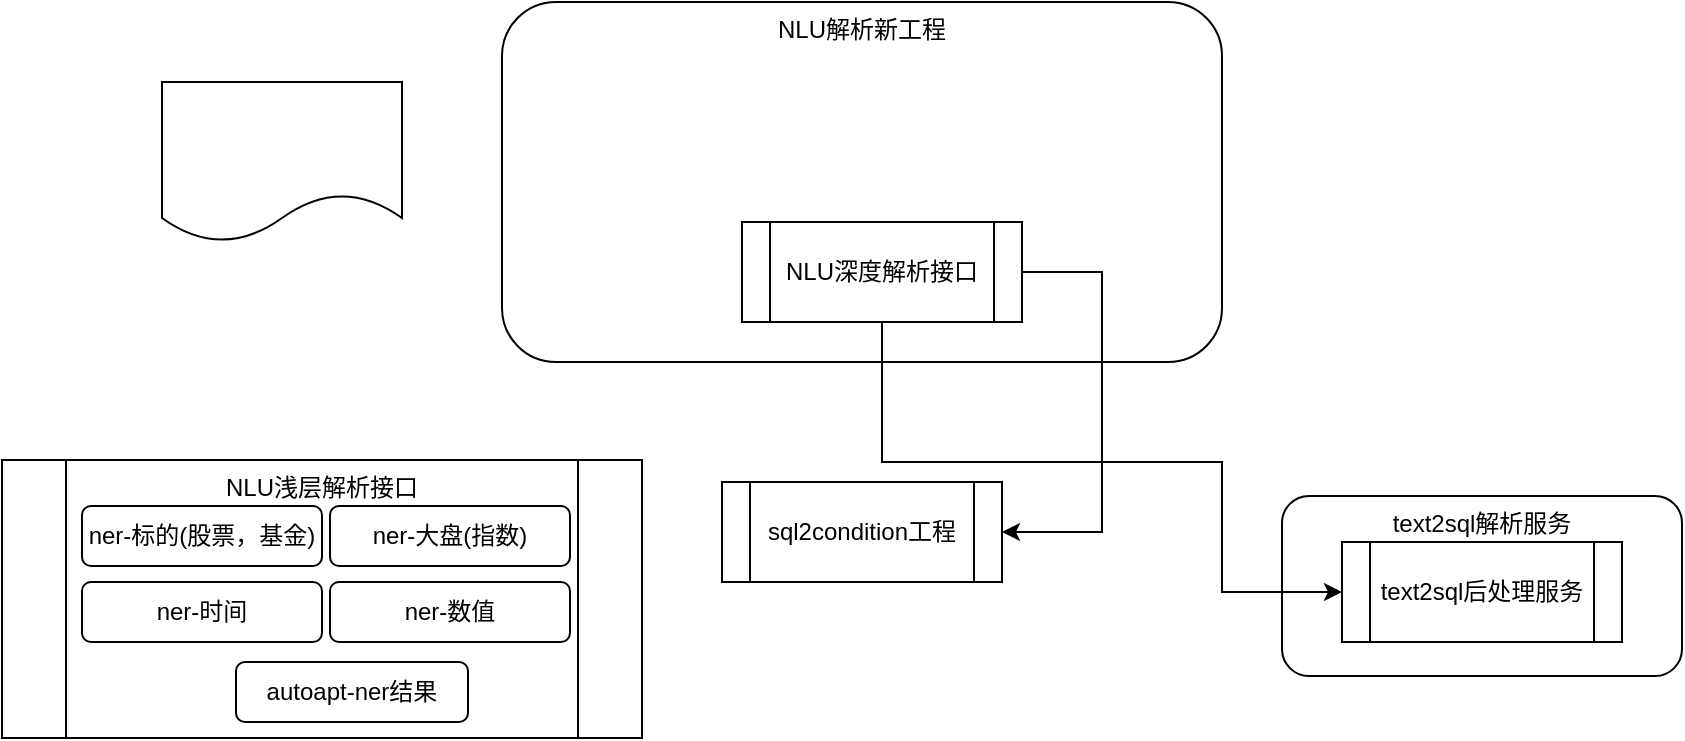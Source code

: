 <mxfile version="21.7.0" type="github">
  <diagram name="第 1 页" id="-DtATAsQaKTqwAKupJKH">
    <mxGraphModel dx="989" dy="523" grid="1" gridSize="10" guides="1" tooltips="1" connect="1" arrows="1" fold="1" page="1" pageScale="1" pageWidth="827" pageHeight="1169" math="0" shadow="0">
      <root>
        <mxCell id="0" />
        <mxCell id="1" parent="0" />
        <mxCell id="JhKfk-GGo2rU0hKPJ-zP-9" value="NLU解析新工程" style="rounded=1;whiteSpace=wrap;html=1;verticalAlign=top;" vertex="1" parent="1">
          <mxGeometry x="260" y="190" width="360" height="180" as="geometry" />
        </mxCell>
        <mxCell id="JhKfk-GGo2rU0hKPJ-zP-8" value="NLU浅层解析接口" style="shape=process;whiteSpace=wrap;html=1;backgroundOutline=1;verticalAlign=top;" vertex="1" parent="1">
          <mxGeometry x="10" y="419" width="320" height="139" as="geometry" />
        </mxCell>
        <mxCell id="JhKfk-GGo2rU0hKPJ-zP-23" style="edgeStyle=orthogonalEdgeStyle;rounded=0;orthogonalLoop=1;jettySize=auto;html=1;entryX=1;entryY=0.5;entryDx=0;entryDy=0;" edge="1" parent="1" source="JhKfk-GGo2rU0hKPJ-zP-11" target="JhKfk-GGo2rU0hKPJ-zP-18">
          <mxGeometry relative="1" as="geometry">
            <Array as="points">
              <mxPoint x="560" y="455" />
            </Array>
          </mxGeometry>
        </mxCell>
        <mxCell id="JhKfk-GGo2rU0hKPJ-zP-11" value="NLU深度解析接口" style="shape=process;whiteSpace=wrap;html=1;backgroundOutline=1;" vertex="1" parent="1">
          <mxGeometry x="380" y="300" width="140" height="50" as="geometry" />
        </mxCell>
        <mxCell id="JhKfk-GGo2rU0hKPJ-zP-12" value="text2sql解析服务" style="rounded=1;whiteSpace=wrap;html=1;verticalAlign=top;" vertex="1" parent="1">
          <mxGeometry x="650" y="437" width="200" height="90" as="geometry" />
        </mxCell>
        <mxCell id="JhKfk-GGo2rU0hKPJ-zP-18" value="sql2condition工程" style="shape=process;whiteSpace=wrap;html=1;backgroundOutline=1;" vertex="1" parent="1">
          <mxGeometry x="370" y="430" width="140" height="50" as="geometry" />
        </mxCell>
        <mxCell id="JhKfk-GGo2rU0hKPJ-zP-19" value="text2sql后处理服务" style="shape=process;whiteSpace=wrap;html=1;backgroundOutline=1;" vertex="1" parent="1">
          <mxGeometry x="680" y="460" width="140" height="50" as="geometry" />
        </mxCell>
        <mxCell id="JhKfk-GGo2rU0hKPJ-zP-22" style="edgeStyle=orthogonalEdgeStyle;rounded=0;orthogonalLoop=1;jettySize=auto;html=1;entryX=0;entryY=0.5;entryDx=0;entryDy=0;exitX=0.5;exitY=1;exitDx=0;exitDy=0;" edge="1" parent="1" source="JhKfk-GGo2rU0hKPJ-zP-11" target="JhKfk-GGo2rU0hKPJ-zP-19">
          <mxGeometry relative="1" as="geometry">
            <Array as="points">
              <mxPoint x="450" y="420" />
              <mxPoint x="620" y="420" />
              <mxPoint x="620" y="485" />
            </Array>
          </mxGeometry>
        </mxCell>
        <mxCell id="JhKfk-GGo2rU0hKPJ-zP-30" value="" style="shape=document;whiteSpace=wrap;html=1;boundedLbl=1;" vertex="1" parent="1">
          <mxGeometry x="90" y="230" width="120" height="80" as="geometry" />
        </mxCell>
        <mxCell id="JhKfk-GGo2rU0hKPJ-zP-31" value="ner-标的(股票，基金)" style="rounded=1;whiteSpace=wrap;html=1;" vertex="1" parent="1">
          <mxGeometry x="50" y="442" width="120" height="30" as="geometry" />
        </mxCell>
        <mxCell id="JhKfk-GGo2rU0hKPJ-zP-32" value="ner-大盘(指数)" style="rounded=1;whiteSpace=wrap;html=1;" vertex="1" parent="1">
          <mxGeometry x="174" y="442" width="120" height="30" as="geometry" />
        </mxCell>
        <mxCell id="JhKfk-GGo2rU0hKPJ-zP-33" value="ner-时间" style="rounded=1;whiteSpace=wrap;html=1;" vertex="1" parent="1">
          <mxGeometry x="50" y="480" width="120" height="30" as="geometry" />
        </mxCell>
        <mxCell id="JhKfk-GGo2rU0hKPJ-zP-34" value="ner-数值" style="rounded=1;whiteSpace=wrap;html=1;" vertex="1" parent="1">
          <mxGeometry x="174" y="480" width="120" height="30" as="geometry" />
        </mxCell>
        <mxCell id="JhKfk-GGo2rU0hKPJ-zP-35" value="autoapt-ner结果" style="rounded=1;whiteSpace=wrap;html=1;" vertex="1" parent="1">
          <mxGeometry x="127" y="520" width="116" height="30" as="geometry" />
        </mxCell>
      </root>
    </mxGraphModel>
  </diagram>
</mxfile>
